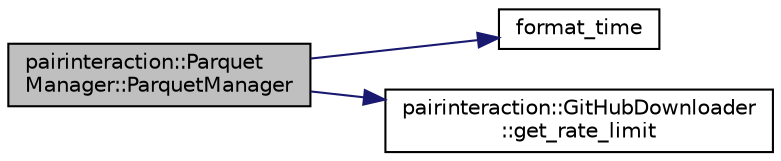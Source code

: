 digraph "pairinteraction::ParquetManager::ParquetManager"
{
 // INTERACTIVE_SVG=YES
 // LATEX_PDF_SIZE
  bgcolor="transparent";
  edge [fontname="Helvetica",fontsize="10",labelfontname="Helvetica",labelfontsize="10"];
  node [fontname="Helvetica",fontsize="10",shape=record];
  rankdir="LR";
  Node1 [label="pairinteraction::Parquet\lManager::ParquetManager",height=0.2,width=0.4,color="black", fillcolor="grey75", style="filled", fontcolor="black",tooltip=" "];
  Node1 -> Node2 [color="midnightblue",fontsize="10",style="solid",fontname="Helvetica"];
  Node2 [label="format_time",height=0.2,width=0.4,color="black",URL="$ParquetManager_8cpp.html#a3b0ae05459322b2b84bdaa8280ed5f67",tooltip=" "];
  Node1 -> Node3 [color="midnightblue",fontsize="10",style="solid",fontname="Helvetica"];
  Node3 [label="pairinteraction::GitHubDownloader\l::get_rate_limit",height=0.2,width=0.4,color="black",URL="$classpairinteraction_1_1GitHubDownloader.html#aa0e66f762db55175f145de931ec5bfaa",tooltip=" "];
}
